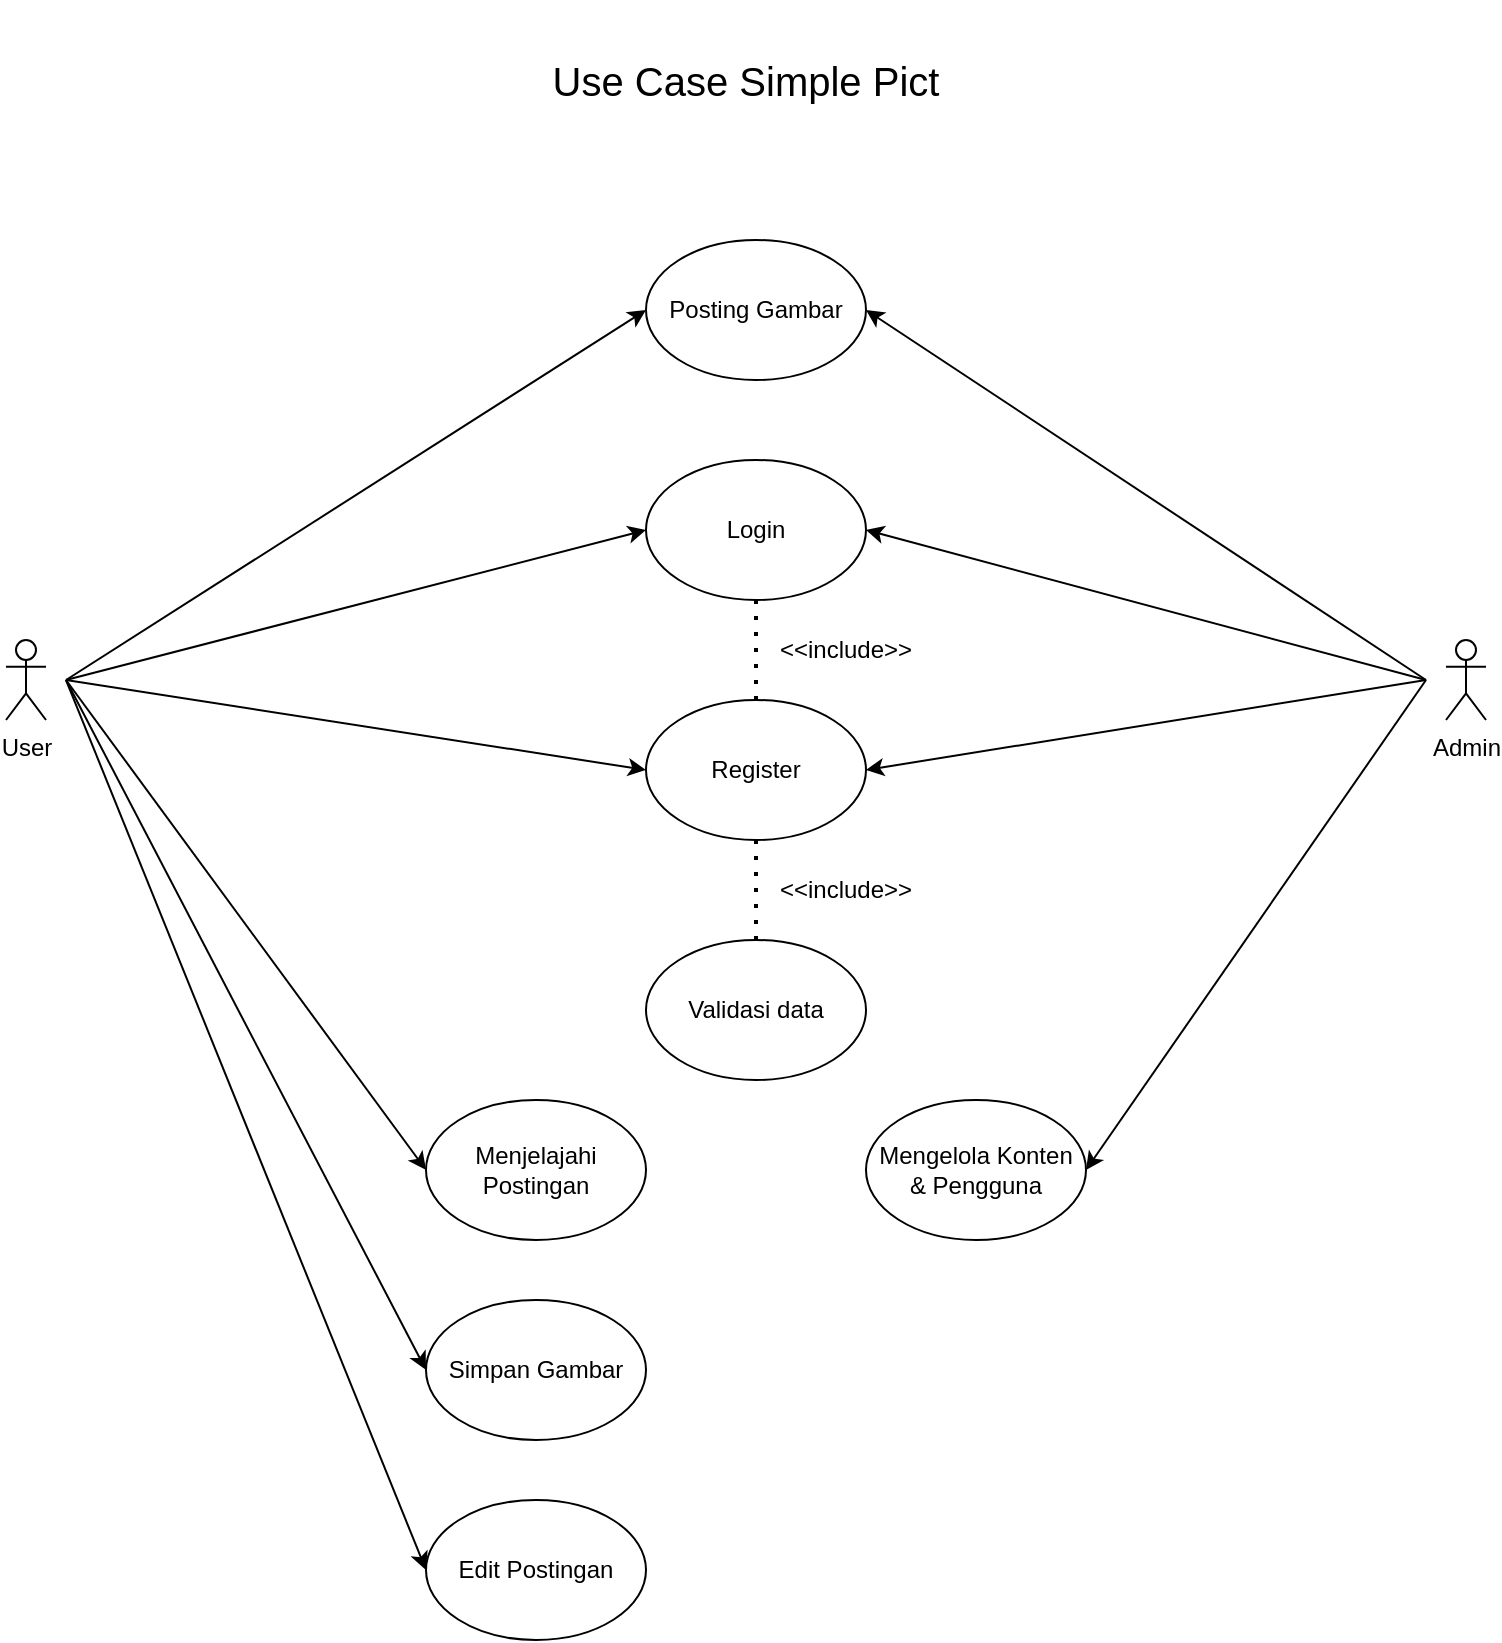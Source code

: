 <mxfile version="24.7.17">
  <diagram name="Page-1" id="2Ekt9vHoiFazt9wzA4iN">
    <mxGraphModel dx="1050" dy="603" grid="1" gridSize="10" guides="1" tooltips="1" connect="1" arrows="1" fold="1" page="1" pageScale="1" pageWidth="850" pageHeight="1100" math="0" shadow="0">
      <root>
        <mxCell id="0" />
        <mxCell id="1" parent="0" />
        <object label="User" id="G-O0UTjPIuwUK3Z3C3g_-1">
          <mxCell style="shape=umlActor;verticalLabelPosition=bottom;verticalAlign=top;html=1;outlineConnect=0;" vertex="1" parent="1">
            <mxGeometry x="55" y="320" width="20" height="40" as="geometry" />
          </mxCell>
        </object>
        <mxCell id="G-O0UTjPIuwUK3Z3C3g_-8" value="&lt;font style=&quot;font-size: 20px;&quot;&gt;Use Case Simple Pict&lt;/font&gt;" style="text;html=1;align=center;verticalAlign=middle;whiteSpace=wrap;rounded=0;" vertex="1" parent="1">
          <mxGeometry x="295" width="260" height="80" as="geometry" />
        </mxCell>
        <mxCell id="G-O0UTjPIuwUK3Z3C3g_-9" value="" style="endArrow=classic;html=1;rounded=0;entryX=0;entryY=0.5;entryDx=0;entryDy=0;" edge="1" parent="1" target="G-O0UTjPIuwUK3Z3C3g_-11">
          <mxGeometry width="50" height="50" relative="1" as="geometry">
            <mxPoint x="85" y="340" as="sourcePoint" />
            <mxPoint x="205" y="300" as="targetPoint" />
          </mxGeometry>
        </mxCell>
        <mxCell id="G-O0UTjPIuwUK3Z3C3g_-10" value="" style="endArrow=classic;html=1;rounded=0;entryX=0;entryY=0.5;entryDx=0;entryDy=0;" edge="1" parent="1" target="G-O0UTjPIuwUK3Z3C3g_-12">
          <mxGeometry width="50" height="50" relative="1" as="geometry">
            <mxPoint x="85" y="340" as="sourcePoint" />
            <mxPoint x="205" y="380" as="targetPoint" />
          </mxGeometry>
        </mxCell>
        <mxCell id="G-O0UTjPIuwUK3Z3C3g_-11" value="Login" style="ellipse;whiteSpace=wrap;html=1;" vertex="1" parent="1">
          <mxGeometry x="375" y="230" width="110" height="70" as="geometry" />
        </mxCell>
        <mxCell id="G-O0UTjPIuwUK3Z3C3g_-12" value="Register" style="ellipse;whiteSpace=wrap;html=1;" vertex="1" parent="1">
          <mxGeometry x="375" y="350" width="110" height="70" as="geometry" />
        </mxCell>
        <object label="Admin" id="G-O0UTjPIuwUK3Z3C3g_-13">
          <mxCell style="shape=umlActor;verticalLabelPosition=bottom;verticalAlign=top;html=1;outlineConnect=0;" vertex="1" parent="1">
            <mxGeometry x="775" y="320" width="20" height="40" as="geometry" />
          </mxCell>
        </object>
        <mxCell id="G-O0UTjPIuwUK3Z3C3g_-17" value="Posting Gambar" style="ellipse;whiteSpace=wrap;html=1;" vertex="1" parent="1">
          <mxGeometry x="375" y="120" width="110" height="70" as="geometry" />
        </mxCell>
        <mxCell id="G-O0UTjPIuwUK3Z3C3g_-18" value="Edit Postingan" style="ellipse;whiteSpace=wrap;html=1;" vertex="1" parent="1">
          <mxGeometry x="265" y="750" width="110" height="70" as="geometry" />
        </mxCell>
        <mxCell id="G-O0UTjPIuwUK3Z3C3g_-22" value="Validasi data" style="ellipse;whiteSpace=wrap;html=1;" vertex="1" parent="1">
          <mxGeometry x="375" y="470" width="110" height="70" as="geometry" />
        </mxCell>
        <mxCell id="G-O0UTjPIuwUK3Z3C3g_-23" value="" style="endArrow=none;dashed=1;html=1;dashPattern=1 3;strokeWidth=2;rounded=0;exitX=0.5;exitY=0;exitDx=0;exitDy=0;entryX=0.5;entryY=1;entryDx=0;entryDy=0;" edge="1" parent="1" source="G-O0UTjPIuwUK3Z3C3g_-12" target="G-O0UTjPIuwUK3Z3C3g_-11">
          <mxGeometry width="50" height="50" relative="1" as="geometry">
            <mxPoint x="405" y="340" as="sourcePoint" />
            <mxPoint x="455" y="290" as="targetPoint" />
          </mxGeometry>
        </mxCell>
        <mxCell id="G-O0UTjPIuwUK3Z3C3g_-24" value="&amp;lt;&amp;lt;include&amp;gt;&amp;gt;" style="text;html=1;align=center;verticalAlign=middle;whiteSpace=wrap;rounded=0;" vertex="1" parent="1">
          <mxGeometry x="445" y="310" width="60" height="30" as="geometry" />
        </mxCell>
        <mxCell id="G-O0UTjPIuwUK3Z3C3g_-25" value="" style="endArrow=none;dashed=1;html=1;dashPattern=1 3;strokeWidth=2;rounded=0;exitX=0.5;exitY=0;exitDx=0;exitDy=0;entryX=0.5;entryY=1;entryDx=0;entryDy=0;" edge="1" parent="1" source="G-O0UTjPIuwUK3Z3C3g_-22" target="G-O0UTjPIuwUK3Z3C3g_-12">
          <mxGeometry width="50" height="50" relative="1" as="geometry">
            <mxPoint x="505" y="470" as="sourcePoint" />
            <mxPoint x="505" y="420" as="targetPoint" />
          </mxGeometry>
        </mxCell>
        <mxCell id="G-O0UTjPIuwUK3Z3C3g_-26" value="&amp;lt;&amp;lt;include&amp;gt;&amp;gt;" style="text;html=1;align=center;verticalAlign=middle;whiteSpace=wrap;rounded=0;" vertex="1" parent="1">
          <mxGeometry x="445" y="430" width="60" height="30" as="geometry" />
        </mxCell>
        <mxCell id="G-O0UTjPIuwUK3Z3C3g_-27" value="Simpan Gambar" style="ellipse;whiteSpace=wrap;html=1;" vertex="1" parent="1">
          <mxGeometry x="265" y="650" width="110" height="70" as="geometry" />
        </mxCell>
        <mxCell id="G-O0UTjPIuwUK3Z3C3g_-28" value="" style="endArrow=classic;html=1;rounded=0;entryX=0;entryY=0.5;entryDx=0;entryDy=0;" edge="1" parent="1" target="G-O0UTjPIuwUK3Z3C3g_-27">
          <mxGeometry width="50" height="50" relative="1" as="geometry">
            <mxPoint x="85" y="340" as="sourcePoint" />
            <mxPoint x="385" y="395" as="targetPoint" />
          </mxGeometry>
        </mxCell>
        <mxCell id="G-O0UTjPIuwUK3Z3C3g_-35" value="" style="endArrow=classic;html=1;rounded=0;entryX=1;entryY=0.5;entryDx=0;entryDy=0;" edge="1" parent="1" target="G-O0UTjPIuwUK3Z3C3g_-11">
          <mxGeometry width="50" height="50" relative="1" as="geometry">
            <mxPoint x="765" y="340" as="sourcePoint" />
            <mxPoint x="385" y="275" as="targetPoint" />
          </mxGeometry>
        </mxCell>
        <mxCell id="G-O0UTjPIuwUK3Z3C3g_-36" value="" style="endArrow=classic;html=1;rounded=0;entryX=1;entryY=0.5;entryDx=0;entryDy=0;" edge="1" parent="1" target="G-O0UTjPIuwUK3Z3C3g_-12">
          <mxGeometry width="50" height="50" relative="1" as="geometry">
            <mxPoint x="765" y="340" as="sourcePoint" />
            <mxPoint x="395" y="285" as="targetPoint" />
          </mxGeometry>
        </mxCell>
        <mxCell id="G-O0UTjPIuwUK3Z3C3g_-37" value="" style="endArrow=classic;html=1;rounded=0;entryX=0;entryY=0.5;entryDx=0;entryDy=0;" edge="1" parent="1" target="G-O0UTjPIuwUK3Z3C3g_-17">
          <mxGeometry width="50" height="50" relative="1" as="geometry">
            <mxPoint x="85" y="340" as="sourcePoint" />
            <mxPoint x="385" y="275" as="targetPoint" />
          </mxGeometry>
        </mxCell>
        <mxCell id="G-O0UTjPIuwUK3Z3C3g_-38" value="" style="endArrow=classic;html=1;rounded=0;entryX=0;entryY=0.5;entryDx=0;entryDy=0;" edge="1" parent="1" target="G-O0UTjPIuwUK3Z3C3g_-18">
          <mxGeometry width="50" height="50" relative="1" as="geometry">
            <mxPoint x="85" y="340" as="sourcePoint" />
            <mxPoint x="395" y="285" as="targetPoint" />
          </mxGeometry>
        </mxCell>
        <mxCell id="G-O0UTjPIuwUK3Z3C3g_-40" value="" style="endArrow=classic;html=1;rounded=0;entryX=1;entryY=0.5;entryDx=0;entryDy=0;" edge="1" parent="1" target="G-O0UTjPIuwUK3Z3C3g_-17">
          <mxGeometry width="50" height="50" relative="1" as="geometry">
            <mxPoint x="765" y="340" as="sourcePoint" />
            <mxPoint x="495" y="175" as="targetPoint" />
          </mxGeometry>
        </mxCell>
        <mxCell id="G-O0UTjPIuwUK3Z3C3g_-41" value="Menjelajahi Postingan" style="ellipse;whiteSpace=wrap;html=1;" vertex="1" parent="1">
          <mxGeometry x="265" y="550" width="110" height="70" as="geometry" />
        </mxCell>
        <mxCell id="G-O0UTjPIuwUK3Z3C3g_-42" value="" style="endArrow=classic;html=1;rounded=0;entryX=0;entryY=0.5;entryDx=0;entryDy=0;" edge="1" parent="1" target="G-O0UTjPIuwUK3Z3C3g_-41">
          <mxGeometry width="50" height="50" relative="1" as="geometry">
            <mxPoint x="85" y="340" as="sourcePoint" />
            <mxPoint x="385" y="715" as="targetPoint" />
          </mxGeometry>
        </mxCell>
        <mxCell id="G-O0UTjPIuwUK3Z3C3g_-44" value="Mengelola Konten &amp;amp; Pengguna" style="ellipse;whiteSpace=wrap;html=1;" vertex="1" parent="1">
          <mxGeometry x="485" y="550" width="110" height="70" as="geometry" />
        </mxCell>
        <mxCell id="G-O0UTjPIuwUK3Z3C3g_-45" value="" style="endArrow=classic;html=1;rounded=0;entryX=1;entryY=0.5;entryDx=0;entryDy=0;" edge="1" parent="1" target="G-O0UTjPIuwUK3Z3C3g_-44">
          <mxGeometry width="50" height="50" relative="1" as="geometry">
            <mxPoint x="765" y="340" as="sourcePoint" />
            <mxPoint x="275" y="595" as="targetPoint" />
          </mxGeometry>
        </mxCell>
      </root>
    </mxGraphModel>
  </diagram>
</mxfile>
